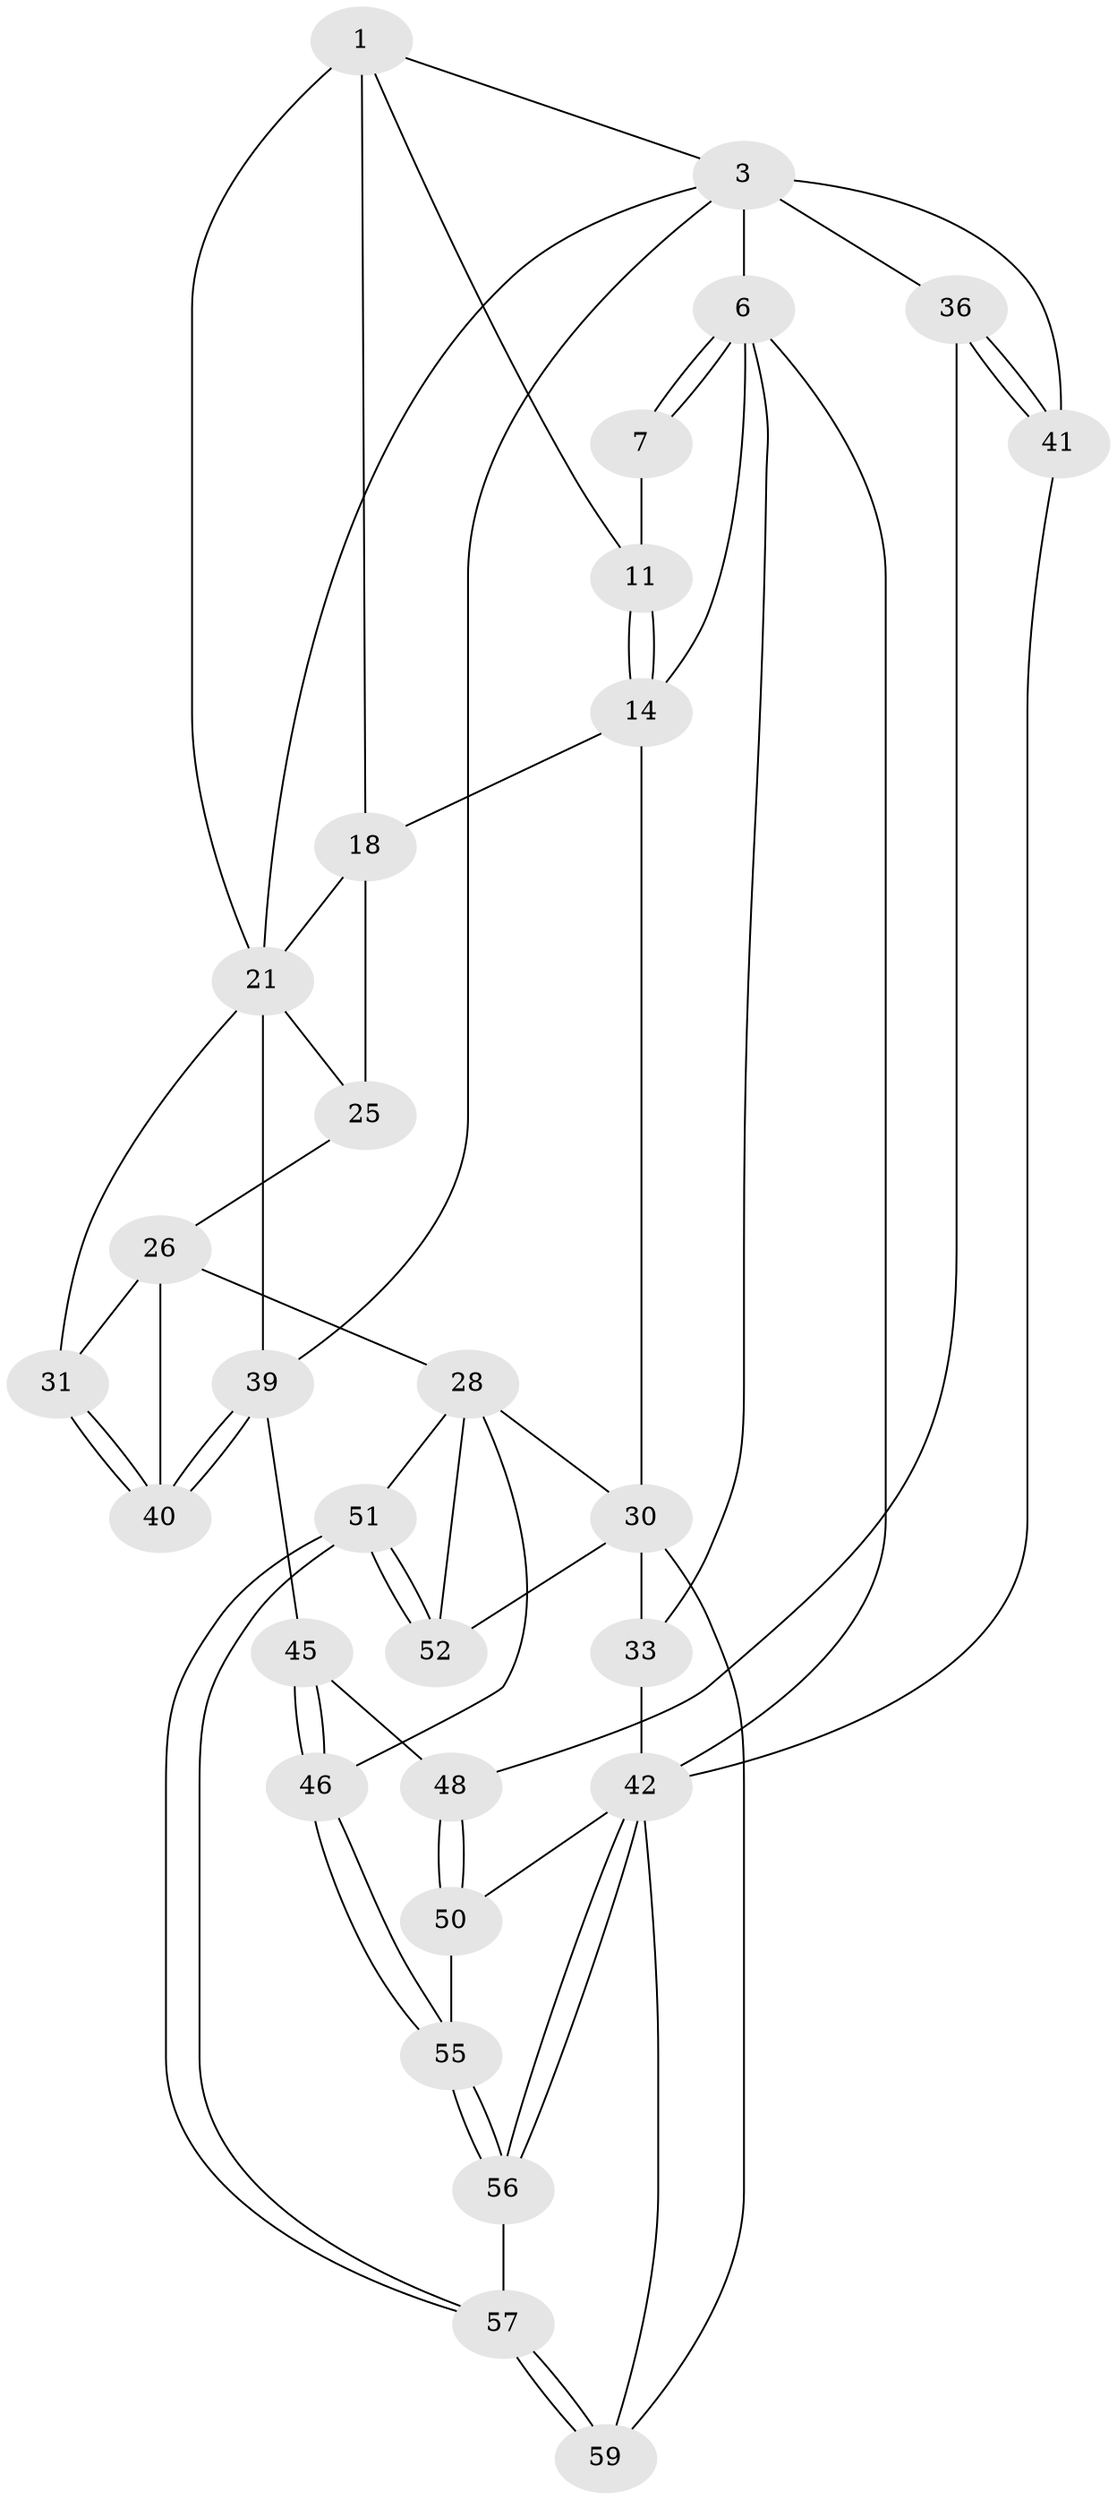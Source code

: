 // original degree distribution, {3: 0.03389830508474576, 5: 0.4745762711864407, 4: 0.2711864406779661, 6: 0.22033898305084745}
// Generated by graph-tools (version 1.1) at 2025/17/03/09/25 04:17:21]
// undirected, 29 vertices, 66 edges
graph export_dot {
graph [start="1"]
  node [color=gray90,style=filled];
  1 [pos="+0.5278636560966548+0",super="+2+8"];
  3 [pos="+0.885435737077725+0.2196511405139522",super="+4+34"];
  6 [pos="+1+0",super="+13"];
  7 [pos="+0.50898384505795+0",super="+12"];
  11 [pos="+0.281801486031578+0.14070408744724142"];
  14 [pos="+0.11384642805334096+0.26810766138835745",super="+15+20"];
  18 [pos="+0.4030002364924715+0.3011760301733439",super="+19"];
  21 [pos="+0.6302177160252406+0.35414731107340763",super="+35+22"];
  25 [pos="+0.34603763101619156+0.3978879179754337"];
  26 [pos="+0.3512202591967349+0.4060750212938473",super="+27"];
  28 [pos="+0.28182350963544056+0.6578377931285004",super="+29+47"];
  30 [pos="+0.19917151111204967+0.6636689499119137",super="+32"];
  31 [pos="+0.5025323990291023+0.47671254944767194"];
  33 [pos="+0+0.7154561812870402"];
  36 [pos="+0.9141962895538867+0.6143806244633108",super="+37"];
  39 [pos="+0.576953458239269+0.6748901154474449",super="+44"];
  40 [pos="+0.4446715789103816+0.5911430892929891"];
  41 [pos="+1+0.6213142226476905"];
  42 [pos="+1+1",super="+58+43"];
  45 [pos="+0.5953410430877173+0.8109737049793914"];
  46 [pos="+0.5784881893544324+0.8419468339249822"];
  48 [pos="+0.8925100815913155+0.7996131793359192",super="+49"];
  50 [pos="+0.9088514598881408+0.8197223332839415",super="+54"];
  51 [pos="+0.49434711868610204+0.9549718271175393"];
  52 [pos="+0.35598349891980835+0.8530612841959797"];
  55 [pos="+0.7401030860764982+0.9486553728533581"];
  56 [pos="+0.8563239948435493+1"];
  57 [pos="+0.48713544927762215+1"];
  59 [pos="+0.17204592608491162+1"];
  1 -- 3;
  1 -- 18;
  1 -- 11;
  1 -- 21;
  3 -- 41;
  3 -- 36 [weight=2];
  3 -- 6;
  3 -- 21;
  3 -- 39;
  6 -- 7;
  6 -- 7;
  6 -- 42 [weight=2];
  6 -- 33;
  6 -- 14 [weight=2];
  7 -- 11;
  11 -- 14;
  11 -- 14;
  14 -- 18;
  14 -- 30;
  18 -- 25;
  18 -- 21;
  21 -- 39;
  21 -- 25;
  21 -- 31;
  25 -- 26;
  26 -- 31;
  26 -- 40;
  26 -- 28;
  28 -- 52;
  28 -- 30;
  28 -- 51;
  28 -- 46;
  30 -- 33;
  30 -- 59;
  30 -- 52;
  31 -- 40;
  31 -- 40;
  33 -- 42;
  36 -- 41;
  36 -- 41;
  36 -- 48;
  39 -- 40;
  39 -- 40;
  39 -- 45;
  41 -- 42;
  42 -- 56;
  42 -- 56;
  42 -- 59;
  42 -- 50;
  45 -- 46;
  45 -- 46;
  45 -- 48;
  46 -- 55;
  46 -- 55;
  48 -- 50 [weight=2];
  48 -- 50;
  50 -- 55;
  51 -- 52;
  51 -- 52;
  51 -- 57;
  51 -- 57;
  55 -- 56;
  55 -- 56;
  56 -- 57;
  57 -- 59;
  57 -- 59;
}
